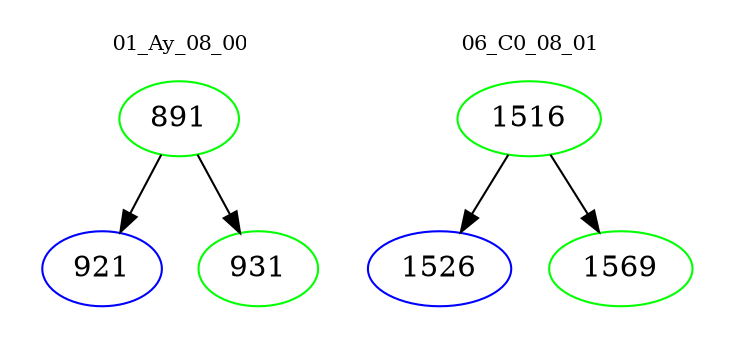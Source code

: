 digraph{
subgraph cluster_0 {
color = white
label = "01_Ay_08_00";
fontsize=10;
T0_891 [label="891", color="green"]
T0_891 -> T0_921 [color="black"]
T0_921 [label="921", color="blue"]
T0_891 -> T0_931 [color="black"]
T0_931 [label="931", color="green"]
}
subgraph cluster_1 {
color = white
label = "06_C0_08_01";
fontsize=10;
T1_1516 [label="1516", color="green"]
T1_1516 -> T1_1526 [color="black"]
T1_1526 [label="1526", color="blue"]
T1_1516 -> T1_1569 [color="black"]
T1_1569 [label="1569", color="green"]
}
}
